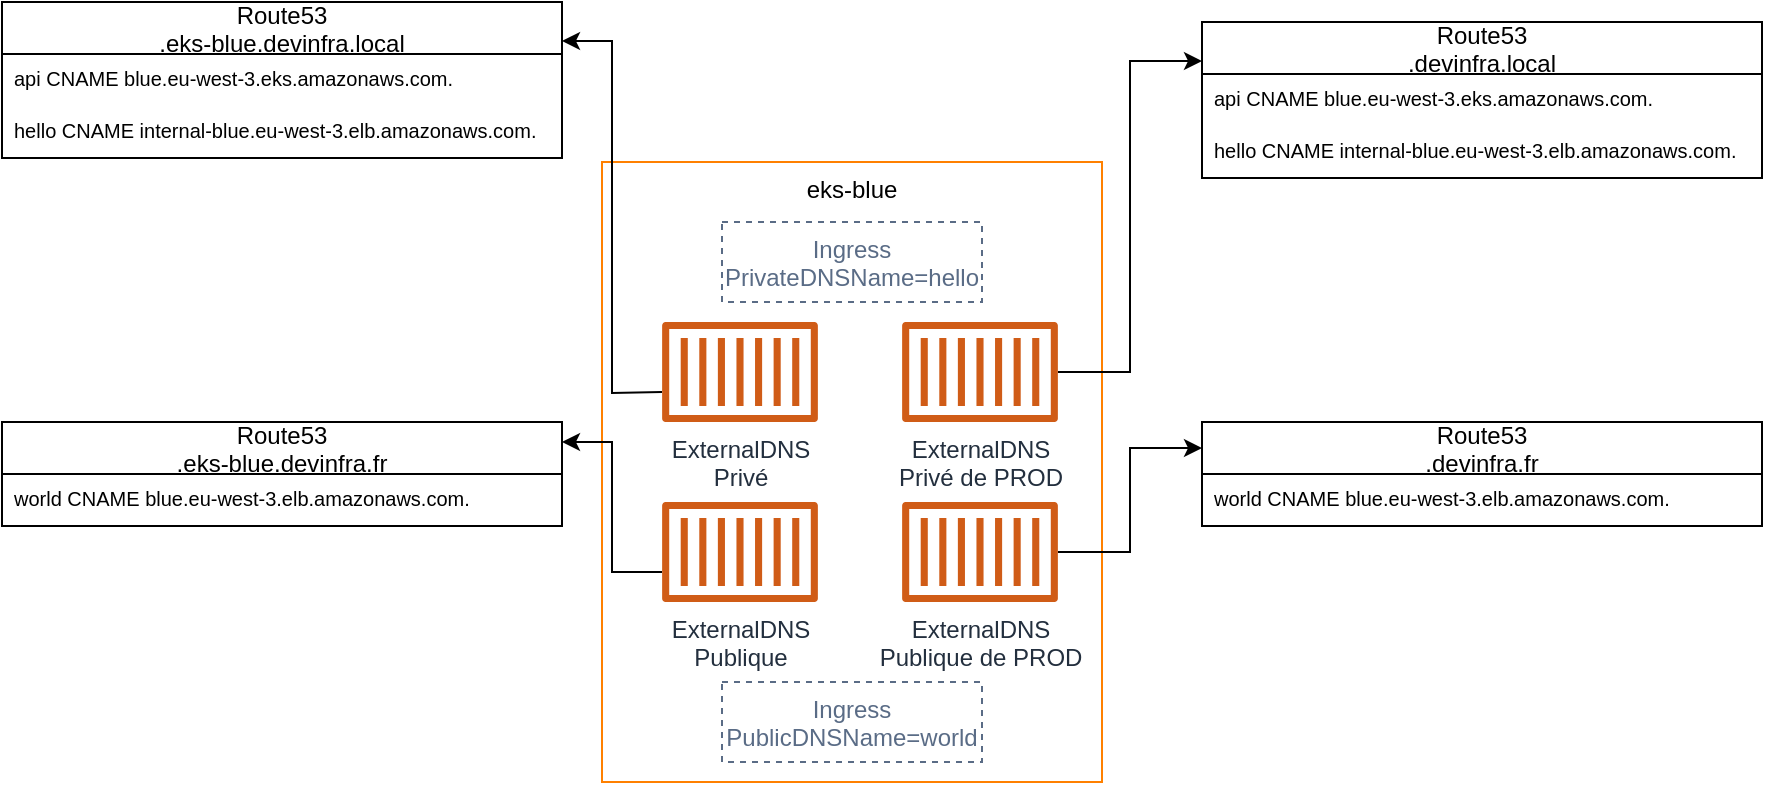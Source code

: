 <mxfile version="12.1.7" type="device" pages="1"><diagram id="Ht1M8jgEwFfnCIfOTk4-" name="Page-1"><mxGraphModel dx="1899" dy="792" grid="1" gridSize="10" guides="1" tooltips="1" connect="1" arrows="1" fold="1" page="1" pageScale="1" pageWidth="827" pageHeight="1169" math="0" shadow="0"><root><mxCell id="0"/><mxCell id="1" parent="0"/><mxCell id="k5W9xsYktUSqRRLWM8jy-3" value="eks-blue" style="verticalAlign=top;fontStyle=0;strokeColor=#FF8000;" parent="1" vertex="1"><mxGeometry x="160" y="220" width="250" height="310" as="geometry"/></mxCell><mxCell id="k5W9xsYktUSqRRLWM8jy-6" value="ExternalDNS&lt;br&gt;Privé" style="outlineConnect=0;fontColor=#232F3E;gradientColor=none;fillColor=#D05C17;strokeColor=none;dashed=0;verticalLabelPosition=bottom;verticalAlign=top;align=center;html=1;fontSize=12;fontStyle=0;aspect=fixed;pointerEvents=1;shape=mxgraph.aws4.container_1;" parent="1" vertex="1"><mxGeometry x="190" y="300" width="78" height="50" as="geometry"/></mxCell><mxCell id="k5W9xsYktUSqRRLWM8jy-10" value="ExternalDNS&lt;br&gt;Publique" style="outlineConnect=0;fontColor=#232F3E;gradientColor=none;fillColor=#D05C17;strokeColor=none;dashed=0;verticalLabelPosition=bottom;verticalAlign=top;align=center;html=1;fontSize=12;fontStyle=0;aspect=fixed;pointerEvents=1;shape=mxgraph.aws4.container_1;" parent="1" vertex="1"><mxGeometry x="190" y="390" width="78" height="50" as="geometry"/></mxCell><mxCell id="k5W9xsYktUSqRRLWM8jy-17" value="Ingress&#10;PrivateDNSName=hello" style="fillColor=none;strokeColor=#5A6C86;dashed=1;verticalAlign=top;fontStyle=0;fontColor=#5A6C86;" parent="1" vertex="1"><mxGeometry x="220" y="250" width="130" height="40" as="geometry"/></mxCell><mxCell id="k5W9xsYktUSqRRLWM8jy-32" style="edgeStyle=orthogonalEdgeStyle;rounded=0;orthogonalLoop=1;jettySize=auto;html=1;entryX=1;entryY=0.25;entryDx=0;entryDy=0;" parent="1" target="awfMEJctCj2FxYCj-Qh--1" edge="1"><mxGeometry relative="1" as="geometry"><mxPoint x="190" y="334.966" as="sourcePoint"/><mxPoint x="140" y="162.5" as="targetPoint"/></mxGeometry></mxCell><mxCell id="k5W9xsYktUSqRRLWM8jy-33" style="edgeStyle=orthogonalEdgeStyle;rounded=0;orthogonalLoop=1;jettySize=auto;html=1;" parent="1" edge="1"><mxGeometry relative="1" as="geometry"><mxPoint x="190" y="425.034" as="sourcePoint"/><mxPoint x="140" y="360" as="targetPoint"/><Array as="points"><mxPoint x="165" y="425"/><mxPoint x="165" y="360"/><mxPoint x="140" y="360"/></Array></mxGeometry></mxCell><mxCell id="awfMEJctCj2FxYCj-Qh--1" value="Route53&#10;.eks-blue.devinfra.local" style="swimlane;fontStyle=0;childLayout=stackLayout;horizontal=1;startSize=26;fillColor=none;horizontalStack=0;resizeParent=1;resizeParentMax=0;resizeLast=0;collapsible=1;marginBottom=0;" parent="1" vertex="1"><mxGeometry x="-140" y="140" width="280" height="78" as="geometry"/></mxCell><mxCell id="awfMEJctCj2FxYCj-Qh--2" value="api CNAME blue.eu-west-3.eks.amazonaws.com." style="text;strokeColor=none;fillColor=none;align=left;verticalAlign=top;spacingLeft=4;spacingRight=4;overflow=hidden;rotatable=0;points=[[0,0.5],[1,0.5]];portConstraint=eastwest;fontSize=10;" parent="awfMEJctCj2FxYCj-Qh--1" vertex="1"><mxGeometry y="26" width="280" height="26" as="geometry"/></mxCell><mxCell id="awfMEJctCj2FxYCj-Qh--3" value="hello CNAME internal-blue.eu-west-3.elb.amazonaws.com." style="text;strokeColor=none;fillColor=none;align=left;verticalAlign=top;spacingLeft=4;spacingRight=4;overflow=hidden;rotatable=0;points=[[0,0.5],[1,0.5]];portConstraint=eastwest;fontSize=10;" parent="awfMEJctCj2FxYCj-Qh--1" vertex="1"><mxGeometry y="52" width="280" height="26" as="geometry"/></mxCell><mxCell id="awfMEJctCj2FxYCj-Qh--5" value="Route53&#10;.eks-blue.devinfra.fr" style="swimlane;fontStyle=0;childLayout=stackLayout;horizontal=1;startSize=26;fillColor=none;horizontalStack=0;resizeParent=1;resizeParentMax=0;resizeLast=0;collapsible=1;marginBottom=0;" parent="1" vertex="1"><mxGeometry x="-140" y="350" width="280" height="52" as="geometry"/></mxCell><mxCell id="awfMEJctCj2FxYCj-Qh--7" value="world CNAME blue.eu-west-3.elb.amazonaws.com." style="text;strokeColor=none;fillColor=none;align=left;verticalAlign=top;spacingLeft=4;spacingRight=4;overflow=hidden;rotatable=0;points=[[0,0.5],[1,0.5]];portConstraint=eastwest;fontSize=10;" parent="awfMEJctCj2FxYCj-Qh--5" vertex="1"><mxGeometry y="26" width="280" height="26" as="geometry"/></mxCell><mxCell id="awfMEJctCj2FxYCj-Qh--8" value="Ingress&#10;PublicDNSName=world" style="fillColor=none;strokeColor=#5A6C86;dashed=1;verticalAlign=top;fontStyle=0;fontColor=#5A6C86;" parent="1" vertex="1"><mxGeometry x="220" y="480" width="130" height="40" as="geometry"/></mxCell><mxCell id="awfMEJctCj2FxYCj-Qh--18" value="Route53&#10;.devinfra.local" style="swimlane;fontStyle=0;childLayout=stackLayout;horizontal=1;startSize=26;fillColor=none;horizontalStack=0;resizeParent=1;resizeParentMax=0;resizeLast=0;collapsible=1;marginBottom=0;" parent="1" vertex="1"><mxGeometry x="460" y="150" width="280" height="78" as="geometry"/></mxCell><mxCell id="awfMEJctCj2FxYCj-Qh--19" value="api CNAME blue.eu-west-3.eks.amazonaws.com." style="text;strokeColor=none;fillColor=none;align=left;verticalAlign=top;spacingLeft=4;spacingRight=4;overflow=hidden;rotatable=0;points=[[0,0.5],[1,0.5]];portConstraint=eastwest;fontSize=10;" parent="awfMEJctCj2FxYCj-Qh--18" vertex="1"><mxGeometry y="26" width="280" height="26" as="geometry"/></mxCell><mxCell id="awfMEJctCj2FxYCj-Qh--20" value="hello CNAME internal-blue.eu-west-3.elb.amazonaws.com." style="text;strokeColor=none;fillColor=none;align=left;verticalAlign=top;spacingLeft=4;spacingRight=4;overflow=hidden;rotatable=0;points=[[0,0.5],[1,0.5]];portConstraint=eastwest;fontSize=10;" parent="awfMEJctCj2FxYCj-Qh--18" vertex="1"><mxGeometry y="52" width="280" height="26" as="geometry"/></mxCell><mxCell id="awfMEJctCj2FxYCj-Qh--21" value="Route53&#10;.devinfra.fr" style="swimlane;fontStyle=0;childLayout=stackLayout;horizontal=1;startSize=26;fillColor=none;horizontalStack=0;resizeParent=1;resizeParentMax=0;resizeLast=0;collapsible=1;marginBottom=0;" parent="1" vertex="1"><mxGeometry x="460" y="350" width="280" height="52" as="geometry"/></mxCell><mxCell id="awfMEJctCj2FxYCj-Qh--22" value="world CNAME blue.eu-west-3.elb.amazonaws.com." style="text;strokeColor=none;fillColor=none;align=left;verticalAlign=top;spacingLeft=4;spacingRight=4;overflow=hidden;rotatable=0;points=[[0,0.5],[1,0.5]];portConstraint=eastwest;fontSize=10;" parent="awfMEJctCj2FxYCj-Qh--21" vertex="1"><mxGeometry y="26" width="280" height="26" as="geometry"/></mxCell><mxCell id="awfMEJctCj2FxYCj-Qh--25" style="edgeStyle=orthogonalEdgeStyle;rounded=0;orthogonalLoop=1;jettySize=auto;html=1;entryX=0;entryY=0.25;entryDx=0;entryDy=0;fontSize=10;" parent="1" source="awfMEJctCj2FxYCj-Qh--23" target="awfMEJctCj2FxYCj-Qh--18" edge="1"><mxGeometry relative="1" as="geometry"/></mxCell><mxCell id="awfMEJctCj2FxYCj-Qh--23" value="ExternalDNS&lt;br&gt;Privé de PROD" style="outlineConnect=0;fontColor=#232F3E;gradientColor=none;fillColor=#D05C17;strokeColor=none;dashed=0;verticalLabelPosition=bottom;verticalAlign=top;align=center;html=1;fontSize=12;fontStyle=0;aspect=fixed;pointerEvents=1;shape=mxgraph.aws4.container_1;" parent="1" vertex="1"><mxGeometry x="310" y="300" width="78" height="50" as="geometry"/></mxCell><mxCell id="awfMEJctCj2FxYCj-Qh--27" style="edgeStyle=orthogonalEdgeStyle;rounded=0;orthogonalLoop=1;jettySize=auto;html=1;entryX=0;entryY=0.25;entryDx=0;entryDy=0;fontSize=10;" parent="1" source="awfMEJctCj2FxYCj-Qh--24" target="awfMEJctCj2FxYCj-Qh--21" edge="1"><mxGeometry relative="1" as="geometry"/></mxCell><mxCell id="awfMEJctCj2FxYCj-Qh--24" value="ExternalDNS&lt;br&gt;Publique de PROD" style="outlineConnect=0;fontColor=#232F3E;gradientColor=none;fillColor=#D05C17;strokeColor=none;dashed=0;verticalLabelPosition=bottom;verticalAlign=top;align=center;html=1;fontSize=12;fontStyle=0;aspect=fixed;pointerEvents=1;shape=mxgraph.aws4.container_1;" parent="1" vertex="1"><mxGeometry x="310" y="390" width="78" height="50" as="geometry"/></mxCell></root></mxGraphModel></diagram></mxfile>